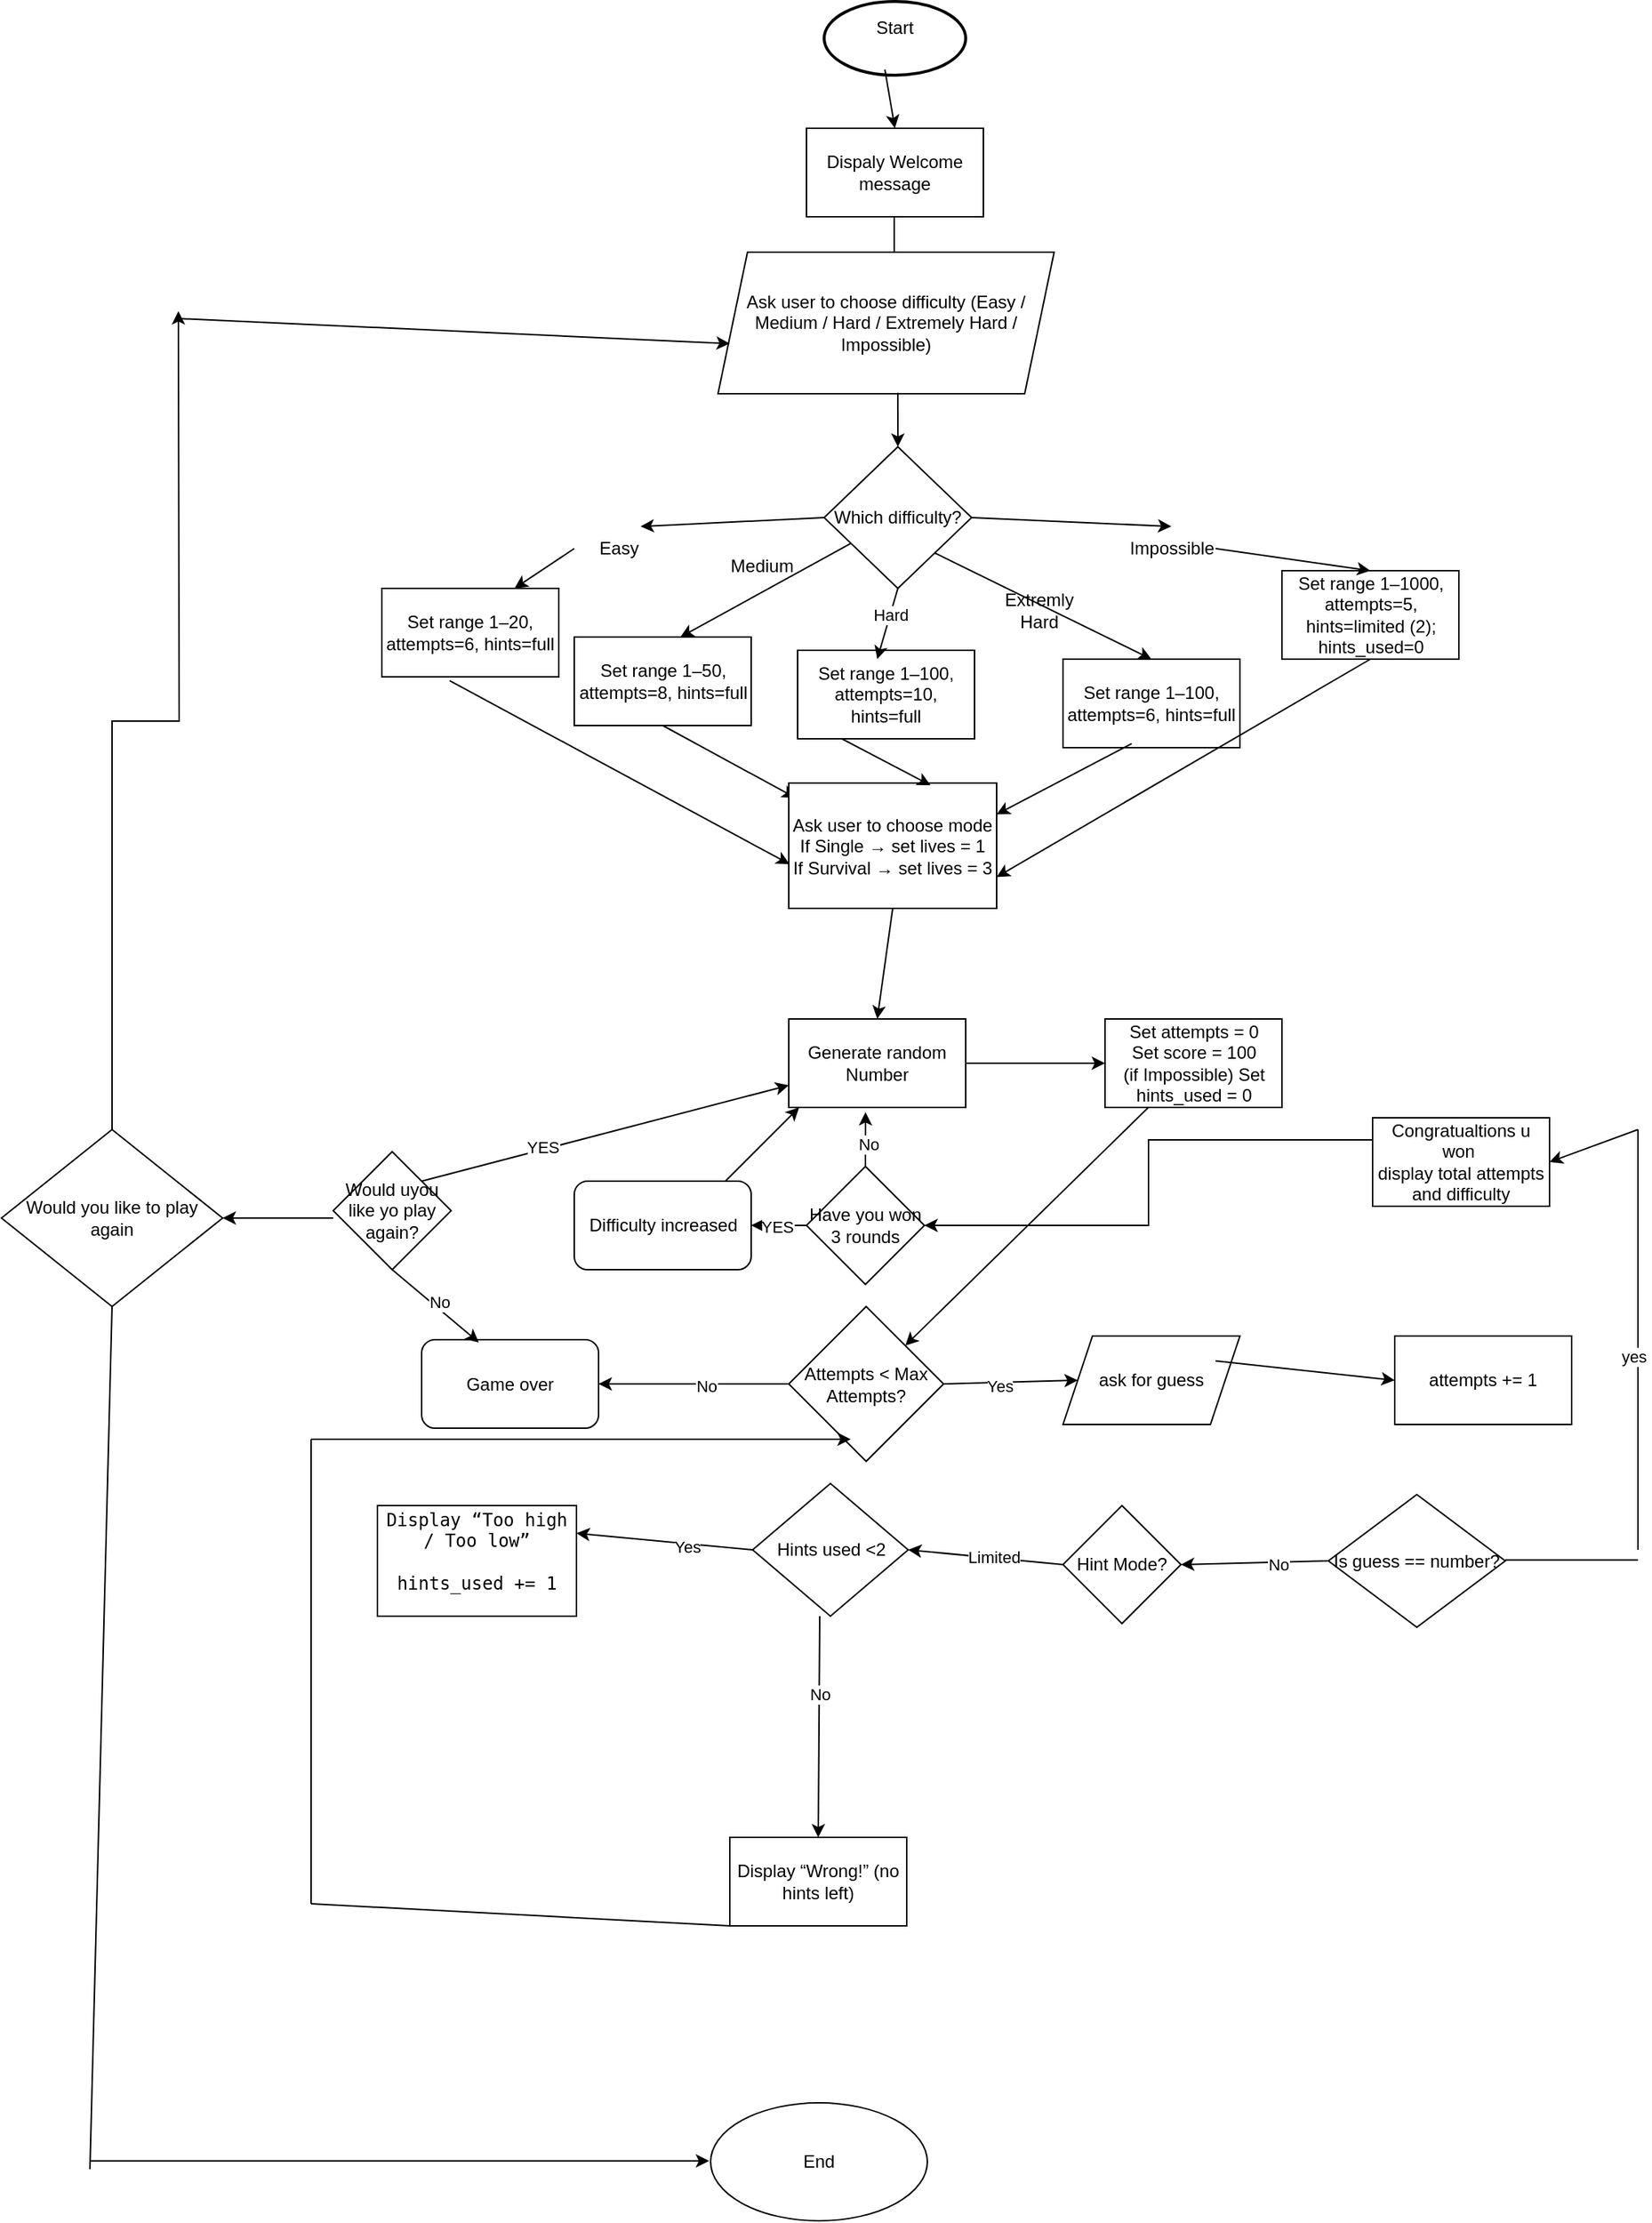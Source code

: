 <mxfile version="28.2.8">
  <diagram name="Page-1" id="z2xFmhD7uW4ENCWjaL6I">
    <mxGraphModel dx="2431" dy="1338" grid="1" gridSize="15" guides="1" tooltips="1" connect="1" arrows="0" fold="1" page="1" pageScale="1" pageWidth="1169" pageHeight="1654" background="none" math="0" shadow="0">
      <root>
        <mxCell id="0" />
        <mxCell id="1" parent="0" />
        <mxCell id="20PbvOSb4WszcqTR9dUZ-42" value="" style="group" parent="1" vertex="1" connectable="0">
          <mxGeometry x="240" y="30" width="840" height="922" as="geometry" />
        </mxCell>
        <mxCell id="20PbvOSb4WszcqTR9dUZ-1" value="Start&lt;div&gt;&lt;br&gt;&lt;/div&gt;" style="strokeWidth=2;html=1;shape=mxgraph.flowchart.start_2;whiteSpace=wrap;labelBackgroundColor=none;" parent="20PbvOSb4WszcqTR9dUZ-42" vertex="1">
          <mxGeometry x="348" width="96" height="50" as="geometry" />
        </mxCell>
        <mxCell id="20PbvOSb4WszcqTR9dUZ-2" value="Dispaly Welcome message" style="rounded=0;whiteSpace=wrap;html=1;" parent="20PbvOSb4WszcqTR9dUZ-42" vertex="1">
          <mxGeometry x="336" y="86" width="120" height="60" as="geometry" />
        </mxCell>
        <mxCell id="20PbvOSb4WszcqTR9dUZ-3" value="" style="endArrow=classic;html=1;rounded=0;entryX=0.5;entryY=0;entryDx=0;entryDy=0;exitX=0.429;exitY=0.924;exitDx=0;exitDy=0;exitPerimeter=0;" parent="20PbvOSb4WszcqTR9dUZ-42" source="20PbvOSb4WszcqTR9dUZ-1" target="20PbvOSb4WszcqTR9dUZ-2" edge="1">
          <mxGeometry width="50" height="50" relative="1" as="geometry">
            <mxPoint x="371" y="100" as="sourcePoint" />
            <mxPoint x="421" y="50" as="targetPoint" />
          </mxGeometry>
        </mxCell>
        <mxCell id="20PbvOSb4WszcqTR9dUZ-4" value="" style="endArrow=classic;html=1;rounded=0;" parent="20PbvOSb4WszcqTR9dUZ-42" edge="1">
          <mxGeometry width="50" height="50" relative="1" as="geometry">
            <mxPoint x="395.5" y="158" as="sourcePoint" />
            <mxPoint x="395.5" y="194" as="targetPoint" />
            <Array as="points">
              <mxPoint x="395.5" y="146" />
            </Array>
          </mxGeometry>
        </mxCell>
        <mxCell id="20PbvOSb4WszcqTR9dUZ-5" value="Ask user to choose difficulty (Easy / Medium / Hard / Extremely Hard / Impossible)" style="shape=parallelogram;perimeter=parallelogramPerimeter;whiteSpace=wrap;html=1;fixedSize=1;" parent="20PbvOSb4WszcqTR9dUZ-42" vertex="1">
          <mxGeometry x="276" y="170" width="228" height="96" as="geometry" />
        </mxCell>
        <mxCell id="20PbvOSb4WszcqTR9dUZ-6" value="Which difficulty?" style="rhombus;whiteSpace=wrap;html=1;" parent="20PbvOSb4WszcqTR9dUZ-42" vertex="1">
          <mxGeometry x="348" y="302" width="100" height="96" as="geometry" />
        </mxCell>
        <mxCell id="20PbvOSb4WszcqTR9dUZ-8" value="Set range 1–20, attempts=6, hints=full" style="rounded=0;whiteSpace=wrap;html=1;" parent="20PbvOSb4WszcqTR9dUZ-42" vertex="1">
          <mxGeometry x="48" y="398" width="120" height="60" as="geometry" />
        </mxCell>
        <mxCell id="20PbvOSb4WszcqTR9dUZ-9" value="Set range 1–50, attempts=8, hints=full" style="rounded=0;whiteSpace=wrap;html=1;" parent="20PbvOSb4WszcqTR9dUZ-42" vertex="1">
          <mxGeometry x="178.5" y="431" width="120" height="60" as="geometry" />
        </mxCell>
        <mxCell id="20PbvOSb4WszcqTR9dUZ-10" value="Set range 1–100, attempts=6, hints=full" style="rounded=0;whiteSpace=wrap;html=1;" parent="20PbvOSb4WszcqTR9dUZ-42" vertex="1">
          <mxGeometry x="510" y="446" width="120" height="60" as="geometry" />
        </mxCell>
        <mxCell id="20PbvOSb4WszcqTR9dUZ-12" value="Set range 1–1000, attempts=5, hints=limited (2); hints_used=0" style="rounded=0;whiteSpace=wrap;html=1;" parent="20PbvOSb4WszcqTR9dUZ-42" vertex="1">
          <mxGeometry x="658.5" y="386" width="120" height="60" as="geometry" />
        </mxCell>
        <mxCell id="20PbvOSb4WszcqTR9dUZ-13" value="" style="endArrow=classic;html=1;rounded=0;exitX=0;exitY=0.5;exitDx=0;exitDy=0;entryX=0.75;entryY=0;entryDx=0;entryDy=0;" parent="20PbvOSb4WszcqTR9dUZ-42" source="20PbvOSb4WszcqTR9dUZ-25" target="20PbvOSb4WszcqTR9dUZ-8" edge="1">
          <mxGeometry width="50" height="50" relative="1" as="geometry">
            <mxPoint x="144" y="448" as="sourcePoint" />
            <mxPoint x="194" y="398" as="targetPoint" />
          </mxGeometry>
        </mxCell>
        <mxCell id="20PbvOSb4WszcqTR9dUZ-14" value="" style="endArrow=classic;html=1;rounded=0;entryX=0.6;entryY=0;entryDx=0;entryDy=0;entryPerimeter=0;" parent="20PbvOSb4WszcqTR9dUZ-42" source="20PbvOSb4WszcqTR9dUZ-6" target="20PbvOSb4WszcqTR9dUZ-9" edge="1">
          <mxGeometry width="50" height="50" relative="1" as="geometry">
            <mxPoint x="288" y="484" as="sourcePoint" />
            <mxPoint x="338" y="434" as="targetPoint" />
          </mxGeometry>
        </mxCell>
        <mxCell id="20PbvOSb4WszcqTR9dUZ-15" value="" style="endArrow=classic;html=1;rounded=0;entryX=0.5;entryY=0;entryDx=0;entryDy=0;exitX=1;exitY=1;exitDx=0;exitDy=0;" parent="20PbvOSb4WszcqTR9dUZ-42" source="20PbvOSb4WszcqTR9dUZ-6" target="20PbvOSb4WszcqTR9dUZ-10" edge="1">
          <mxGeometry width="50" height="50" relative="1" as="geometry">
            <mxPoint x="432" y="472" as="sourcePoint" />
            <mxPoint x="482" y="422" as="targetPoint" />
          </mxGeometry>
        </mxCell>
        <mxCell id="20PbvOSb4WszcqTR9dUZ-16" value="" style="endArrow=classic;html=1;rounded=0;exitX=1;exitY=0.5;exitDx=0;exitDy=0;entryX=0.5;entryY=0;entryDx=0;entryDy=0;" parent="20PbvOSb4WszcqTR9dUZ-42" source="20PbvOSb4WszcqTR9dUZ-32" target="20PbvOSb4WszcqTR9dUZ-12" edge="1">
          <mxGeometry width="50" height="50" relative="1" as="geometry">
            <mxPoint x="576" y="436" as="sourcePoint" />
            <mxPoint x="626" y="386" as="targetPoint" />
          </mxGeometry>
        </mxCell>
        <mxCell id="20PbvOSb4WszcqTR9dUZ-17" value="Set range 1–100, attempts=10, hints=full" style="rounded=0;whiteSpace=wrap;html=1;" parent="20PbvOSb4WszcqTR9dUZ-42" vertex="1">
          <mxGeometry x="330" y="440" width="120" height="60" as="geometry" />
        </mxCell>
        <mxCell id="20PbvOSb4WszcqTR9dUZ-19" value="Generate random Number" style="rounded=0;whiteSpace=wrap;html=1;" parent="20PbvOSb4WszcqTR9dUZ-42" vertex="1">
          <mxGeometry x="324" y="690" width="120" height="60" as="geometry" />
        </mxCell>
        <mxCell id="20PbvOSb4WszcqTR9dUZ-20" value="" style="endArrow=classic;html=1;rounded=0;exitX=0.383;exitY=1.043;exitDx=0;exitDy=0;exitPerimeter=0;" parent="20PbvOSb4WszcqTR9dUZ-42" source="20PbvOSb4WszcqTR9dUZ-8" edge="1">
          <mxGeometry width="50" height="50" relative="1" as="geometry">
            <mxPoint x="96" y="640" as="sourcePoint" />
            <mxPoint x="324.5" y="585" as="targetPoint" />
          </mxGeometry>
        </mxCell>
        <mxCell id="20PbvOSb4WszcqTR9dUZ-21" value="" style="endArrow=classic;html=1;rounded=0;exitX=0.5;exitY=1;exitDx=0;exitDy=0;" parent="20PbvOSb4WszcqTR9dUZ-42" source="20PbvOSb4WszcqTR9dUZ-9" edge="1">
          <mxGeometry width="50" height="50" relative="1" as="geometry">
            <mxPoint x="240" y="628" as="sourcePoint" />
            <mxPoint x="328.5" y="540" as="targetPoint" />
          </mxGeometry>
        </mxCell>
        <mxCell id="20PbvOSb4WszcqTR9dUZ-26" value="Medium" style="text;html=1;whiteSpace=wrap;strokeColor=none;fillColor=none;align=center;verticalAlign=middle;rounded=0;" parent="20PbvOSb4WszcqTR9dUZ-42" vertex="1">
          <mxGeometry x="276" y="368" width="60" height="30" as="geometry" />
        </mxCell>
        <mxCell id="20PbvOSb4WszcqTR9dUZ-31" value="Extremly Hard" style="text;html=1;whiteSpace=wrap;strokeColor=none;fillColor=none;align=center;verticalAlign=middle;rounded=0;" parent="20PbvOSb4WszcqTR9dUZ-42" vertex="1">
          <mxGeometry x="463.5" y="398" width="60" height="30" as="geometry" />
        </mxCell>
        <mxCell id="20PbvOSb4WszcqTR9dUZ-33" value="" style="endArrow=classic;html=1;rounded=0;entryX=0.5;entryY=0;entryDx=0;entryDy=0;exitX=0.5;exitY=1;exitDx=0;exitDy=0;" parent="20PbvOSb4WszcqTR9dUZ-42" source="20PbvOSb4WszcqTR9dUZ-6" edge="1">
          <mxGeometry width="50" height="50" relative="1" as="geometry">
            <mxPoint x="394" y="446" as="sourcePoint" />
            <mxPoint x="384" y="446.0" as="targetPoint" />
          </mxGeometry>
        </mxCell>
        <mxCell id="Xncjs6g00w5Flhml67RI-8" value="Hard" style="edgeLabel;html=1;align=center;verticalAlign=middle;resizable=0;points=[];" vertex="1" connectable="0" parent="20PbvOSb4WszcqTR9dUZ-33">
          <mxGeometry x="-0.245" relative="1" as="geometry">
            <mxPoint as="offset" />
          </mxGeometry>
        </mxCell>
        <mxCell id="20PbvOSb4WszcqTR9dUZ-37" value="" style="endArrow=classic;html=1;rounded=0;entryX=0.5;entryY=0;entryDx=0;entryDy=0;exitX=0.535;exitY=0.994;exitDx=0;exitDy=0;exitPerimeter=0;" parent="20PbvOSb4WszcqTR9dUZ-42" source="20PbvOSb4WszcqTR9dUZ-5" target="20PbvOSb4WszcqTR9dUZ-6" edge="1">
          <mxGeometry width="50" height="50" relative="1" as="geometry">
            <mxPoint x="366" y="295" as="sourcePoint" />
            <mxPoint x="416" y="245" as="targetPoint" />
          </mxGeometry>
        </mxCell>
        <mxCell id="20PbvOSb4WszcqTR9dUZ-39" value="" style="endArrow=classic;html=1;rounded=0;entryX=0;entryY=0.5;entryDx=0;entryDy=0;exitX=1;exitY=0.5;exitDx=0;exitDy=0;" parent="20PbvOSb4WszcqTR9dUZ-42" target="20PbvOSb4WszcqTR9dUZ-38" edge="1" source="20PbvOSb4WszcqTR9dUZ-19">
          <mxGeometry width="50" height="50" relative="1" as="geometry">
            <mxPoint x="384" y="735" as="sourcePoint" />
            <mxPoint x="383.5" y="705" as="targetPoint" />
          </mxGeometry>
        </mxCell>
        <mxCell id="20PbvOSb4WszcqTR9dUZ-40" value="Attempts &amp;lt; Max Attempts?" style="rhombus;whiteSpace=wrap;html=1;" parent="20PbvOSb4WszcqTR9dUZ-42" vertex="1">
          <mxGeometry x="324" y="885" width="105" height="105" as="geometry" />
        </mxCell>
        <mxCell id="20PbvOSb4WszcqTR9dUZ-41" value="" style="endArrow=classic;html=1;rounded=0;" parent="20PbvOSb4WszcqTR9dUZ-42" target="20PbvOSb4WszcqTR9dUZ-40" edge="1" source="20PbvOSb4WszcqTR9dUZ-38">
          <mxGeometry width="50" height="50" relative="1" as="geometry">
            <mxPoint x="383.5" y="770" as="sourcePoint" />
            <mxPoint x="384" y="815" as="targetPoint" />
          </mxGeometry>
        </mxCell>
        <mxCell id="20PbvOSb4WszcqTR9dUZ-43" value="" style="endArrow=classic;html=1;rounded=0;exitX=0;exitY=0.5;exitDx=0;exitDy=0;entryX=1;entryY=0.5;entryDx=0;entryDy=0;" parent="20PbvOSb4WszcqTR9dUZ-42" source="20PbvOSb4WszcqTR9dUZ-40" edge="1" target="20PbvOSb4WszcqTR9dUZ-49">
          <mxGeometry width="50" height="50" relative="1" as="geometry">
            <mxPoint x="309" y="967.5" as="sourcePoint" />
            <mxPoint x="210" y="900" as="targetPoint" />
          </mxGeometry>
        </mxCell>
        <mxCell id="20PbvOSb4WszcqTR9dUZ-46" value="No" style="edgeLabel;html=1;align=center;verticalAlign=middle;resizable=0;points=[];" parent="20PbvOSb4WszcqTR9dUZ-43" vertex="1" connectable="0">
          <mxGeometry x="-0.131" y="1" relative="1" as="geometry">
            <mxPoint as="offset" />
          </mxGeometry>
        </mxCell>
        <mxCell id="20PbvOSb4WszcqTR9dUZ-44" value="" style="endArrow=classic;html=1;rounded=0;entryX=0;entryY=0.5;entryDx=0;entryDy=0;exitX=1;exitY=0.5;exitDx=0;exitDy=0;" parent="20PbvOSb4WszcqTR9dUZ-42" source="20PbvOSb4WszcqTR9dUZ-40" edge="1" target="20PbvOSb4WszcqTR9dUZ-56">
          <mxGeometry width="50" height="50" relative="1" as="geometry">
            <mxPoint x="435" y="938" as="sourcePoint" />
            <mxPoint x="504" y="870" as="targetPoint" />
          </mxGeometry>
        </mxCell>
        <mxCell id="20PbvOSb4WszcqTR9dUZ-45" value="Yes" style="edgeLabel;html=1;align=center;verticalAlign=middle;resizable=0;points=[];" parent="20PbvOSb4WszcqTR9dUZ-44" vertex="1" connectable="0">
          <mxGeometry x="-0.16" y="-2" relative="1" as="geometry">
            <mxPoint as="offset" />
          </mxGeometry>
        </mxCell>
        <mxCell id="20PbvOSb4WszcqTR9dUZ-49" value="Game over" style="rounded=1;whiteSpace=wrap;html=1;" parent="20PbvOSb4WszcqTR9dUZ-42" vertex="1">
          <mxGeometry x="75" y="907.5" width="120" height="60" as="geometry" />
        </mxCell>
        <mxCell id="20PbvOSb4WszcqTR9dUZ-56" value="ask for guess" style="shape=parallelogram;perimeter=parallelogramPerimeter;whiteSpace=wrap;html=1;fixedSize=1;" parent="20PbvOSb4WszcqTR9dUZ-42" vertex="1">
          <mxGeometry x="510" y="905" width="120" height="60" as="geometry" />
        </mxCell>
        <mxCell id="20PbvOSb4WszcqTR9dUZ-57" value="attempts += 1" style="rounded=0;whiteSpace=wrap;html=1;" parent="20PbvOSb4WszcqTR9dUZ-42" vertex="1">
          <mxGeometry x="735" y="905" width="120" height="60" as="geometry" />
        </mxCell>
        <mxCell id="Xncjs6g00w5Flhml67RI-36" style="edgeStyle=orthogonalEdgeStyle;rounded=0;orthogonalLoop=1;jettySize=auto;html=1;exitX=0;exitY=0.25;exitDx=0;exitDy=0;entryX=1;entryY=0.5;entryDx=0;entryDy=0;" edge="1" parent="20PbvOSb4WszcqTR9dUZ-42" source="20PbvOSb4WszcqTR9dUZ-67" target="Xncjs6g00w5Flhml67RI-27">
          <mxGeometry relative="1" as="geometry" />
        </mxCell>
        <mxCell id="20PbvOSb4WszcqTR9dUZ-67" value="Congratualtions u won&amp;nbsp;&lt;br&gt;display total attempts and difficulty" style="rounded=0;whiteSpace=wrap;html=1;" parent="20PbvOSb4WszcqTR9dUZ-42" vertex="1">
          <mxGeometry x="720" y="757" width="120" height="60" as="geometry" />
        </mxCell>
        <mxCell id="Xncjs6g00w5Flhml67RI-1" value="&lt;div&gt;Ask user to choose mode&lt;/div&gt;&lt;div&gt;If Single → set lives = 1&lt;/div&gt;&lt;div&gt;If Survival → set lives = 3&lt;/div&gt;" style="rounded=0;whiteSpace=wrap;html=1;" vertex="1" parent="20PbvOSb4WszcqTR9dUZ-42">
          <mxGeometry x="324" y="530" width="141" height="85" as="geometry" />
        </mxCell>
        <mxCell id="Xncjs6g00w5Flhml67RI-2" value="" style="endArrow=classic;html=1;rounded=0;exitX=1;exitY=0.5;exitDx=0;exitDy=0;entryX=0.5;entryY=0;entryDx=0;entryDy=0;" edge="1" parent="20PbvOSb4WszcqTR9dUZ-42" source="20PbvOSb4WszcqTR9dUZ-6" target="20PbvOSb4WszcqTR9dUZ-32">
          <mxGeometry width="50" height="50" relative="1" as="geometry">
            <mxPoint x="674.5" y="360" as="sourcePoint" />
            <mxPoint x="945.5" y="396" as="targetPoint" />
          </mxGeometry>
        </mxCell>
        <mxCell id="20PbvOSb4WszcqTR9dUZ-32" value="Impossible" style="text;html=1;whiteSpace=wrap;strokeColor=none;fillColor=none;align=center;verticalAlign=middle;rounded=0;" parent="20PbvOSb4WszcqTR9dUZ-42" vertex="1">
          <mxGeometry x="553.5" y="356" width="60" height="30" as="geometry" />
        </mxCell>
        <mxCell id="Xncjs6g00w5Flhml67RI-7" value="" style="endArrow=classic;html=1;rounded=0;exitX=0;exitY=0.5;exitDx=0;exitDy=0;entryX=0.75;entryY=0;entryDx=0;entryDy=0;" edge="1" parent="20PbvOSb4WszcqTR9dUZ-42" source="20PbvOSb4WszcqTR9dUZ-6" target="20PbvOSb4WszcqTR9dUZ-25">
          <mxGeometry width="50" height="50" relative="1" as="geometry">
            <mxPoint x="574.5" y="350" as="sourcePoint" />
            <mxPoint x="364.5" y="398" as="targetPoint" />
          </mxGeometry>
        </mxCell>
        <mxCell id="20PbvOSb4WszcqTR9dUZ-25" value="Easy" style="text;html=1;whiteSpace=wrap;strokeColor=none;fillColor=none;align=center;verticalAlign=middle;rounded=0;" parent="20PbvOSb4WszcqTR9dUZ-42" vertex="1">
          <mxGeometry x="178.5" y="356" width="60" height="30" as="geometry" />
        </mxCell>
        <mxCell id="Xncjs6g00w5Flhml67RI-11" value="" style="endArrow=classic;html=1;rounded=0;entryX=0.682;entryY=0.018;entryDx=0;entryDy=0;entryPerimeter=0;exitX=0.25;exitY=1;exitDx=0;exitDy=0;" edge="1" parent="20PbvOSb4WszcqTR9dUZ-42" source="20PbvOSb4WszcqTR9dUZ-17" target="Xncjs6g00w5Flhml67RI-1">
          <mxGeometry width="50" height="50" relative="1" as="geometry">
            <mxPoint x="357.5" y="530" as="sourcePoint" />
            <mxPoint x="407.5" y="480" as="targetPoint" />
          </mxGeometry>
        </mxCell>
        <mxCell id="Xncjs6g00w5Flhml67RI-12" value="" style="endArrow=classic;html=1;rounded=0;exitX=0.388;exitY=0.955;exitDx=0;exitDy=0;exitPerimeter=0;entryX=1;entryY=0.25;entryDx=0;entryDy=0;" edge="1" parent="20PbvOSb4WszcqTR9dUZ-42" source="20PbvOSb4WszcqTR9dUZ-10" target="Xncjs6g00w5Flhml67RI-1">
          <mxGeometry width="50" height="50" relative="1" as="geometry">
            <mxPoint x="583.5" y="590" as="sourcePoint" />
            <mxPoint x="633.5" y="540" as="targetPoint" />
          </mxGeometry>
        </mxCell>
        <mxCell id="Xncjs6g00w5Flhml67RI-13" value="" style="endArrow=classic;html=1;rounded=0;exitX=0.5;exitY=1;exitDx=0;exitDy=0;entryX=1;entryY=0.75;entryDx=0;entryDy=0;" edge="1" parent="20PbvOSb4WszcqTR9dUZ-42" source="20PbvOSb4WszcqTR9dUZ-12" target="Xncjs6g00w5Flhml67RI-1">
          <mxGeometry width="50" height="50" relative="1" as="geometry">
            <mxPoint x="658.5" y="575" as="sourcePoint" />
            <mxPoint x="708.5" y="525" as="targetPoint" />
          </mxGeometry>
        </mxCell>
        <mxCell id="Xncjs6g00w5Flhml67RI-14" value="" style="endArrow=classic;html=1;rounded=0;exitX=0.5;exitY=1;exitDx=0;exitDy=0;entryX=0.5;entryY=0;entryDx=0;entryDy=0;" edge="1" parent="20PbvOSb4WszcqTR9dUZ-42" source="Xncjs6g00w5Flhml67RI-1" target="20PbvOSb4WszcqTR9dUZ-19">
          <mxGeometry width="50" height="50" relative="1" as="geometry">
            <mxPoint x="450" y="680" as="sourcePoint" />
            <mxPoint x="540" y="645" as="targetPoint" />
          </mxGeometry>
        </mxCell>
        <mxCell id="Xncjs6g00w5Flhml67RI-15" value="Would uyou like yo play again?" style="rhombus;whiteSpace=wrap;html=1;" vertex="1" parent="20PbvOSb4WszcqTR9dUZ-42">
          <mxGeometry x="15" y="780" width="80" height="80" as="geometry" />
        </mxCell>
        <mxCell id="Xncjs6g00w5Flhml67RI-16" value="" style="endArrow=classic;html=1;rounded=0;entryX=0;entryY=0.75;entryDx=0;entryDy=0;exitX=1;exitY=0;exitDx=0;exitDy=0;" edge="1" parent="20PbvOSb4WszcqTR9dUZ-42" source="Xncjs6g00w5Flhml67RI-15" target="20PbvOSb4WszcqTR9dUZ-19">
          <mxGeometry width="50" height="50" relative="1" as="geometry">
            <mxPoint x="225" y="695" as="sourcePoint" />
            <mxPoint x="275" y="645" as="targetPoint" />
          </mxGeometry>
        </mxCell>
        <mxCell id="Xncjs6g00w5Flhml67RI-17" value="YES" style="edgeLabel;html=1;align=center;verticalAlign=middle;resizable=0;points=[];" vertex="1" connectable="0" parent="Xncjs6g00w5Flhml67RI-16">
          <mxGeometry x="-0.343" y="2" relative="1" as="geometry">
            <mxPoint as="offset" />
          </mxGeometry>
        </mxCell>
        <mxCell id="Xncjs6g00w5Flhml67RI-19" value="" style="endArrow=classic;html=1;rounded=0;exitX=0.5;exitY=1;exitDx=0;exitDy=0;entryX=0.323;entryY=0.031;entryDx=0;entryDy=0;entryPerimeter=0;" edge="1" parent="20PbvOSb4WszcqTR9dUZ-42" source="Xncjs6g00w5Flhml67RI-15" target="20PbvOSb4WszcqTR9dUZ-49">
          <mxGeometry width="50" height="50" relative="1" as="geometry">
            <mxPoint x="27.27" y="764.44" as="sourcePoint" />
            <mxPoint x="-75.0" y="845.64" as="targetPoint" />
          </mxGeometry>
        </mxCell>
        <mxCell id="Xncjs6g00w5Flhml67RI-20" value="No" style="edgeLabel;html=1;align=center;verticalAlign=middle;resizable=0;points=[];" vertex="1" connectable="0" parent="Xncjs6g00w5Flhml67RI-19">
          <mxGeometry x="-0.018" y="3" relative="1" as="geometry">
            <mxPoint x="1" as="offset" />
          </mxGeometry>
        </mxCell>
        <mxCell id="20PbvOSb4WszcqTR9dUZ-38" value="Set attempts = 0&#xa;Set score = 100&#xa;(if Impossible) Set hints_used = 0" style="rounded=0;whiteSpace=wrap;html=1;" parent="20PbvOSb4WszcqTR9dUZ-42" vertex="1">
          <mxGeometry x="538.5" y="690" width="120" height="60" as="geometry" />
        </mxCell>
        <mxCell id="Xncjs6g00w5Flhml67RI-27" value="Have you won 3 rounds" style="rhombus;whiteSpace=wrap;html=1;" vertex="1" parent="20PbvOSb4WszcqTR9dUZ-42">
          <mxGeometry x="336" y="790" width="80" height="80" as="geometry" />
        </mxCell>
        <mxCell id="Xncjs6g00w5Flhml67RI-28" value="" style="endArrow=classic;html=1;rounded=0;exitX=0;exitY=0.5;exitDx=0;exitDy=0;entryX=1;entryY=0.5;entryDx=0;entryDy=0;" edge="1" parent="20PbvOSb4WszcqTR9dUZ-42" source="Xncjs6g00w5Flhml67RI-27" target="Xncjs6g00w5Flhml67RI-29">
          <mxGeometry width="50" height="50" relative="1" as="geometry">
            <mxPoint x="150" y="860" as="sourcePoint" />
            <mxPoint x="300" y="820" as="targetPoint" />
          </mxGeometry>
        </mxCell>
        <mxCell id="Xncjs6g00w5Flhml67RI-33" value="YES" style="edgeLabel;html=1;align=center;verticalAlign=middle;resizable=0;points=[];" vertex="1" connectable="0" parent="Xncjs6g00w5Flhml67RI-28">
          <mxGeometry x="0.064" y="1" relative="1" as="geometry">
            <mxPoint as="offset" />
          </mxGeometry>
        </mxCell>
        <mxCell id="Xncjs6g00w5Flhml67RI-29" value="Difficulty increased" style="rounded=1;whiteSpace=wrap;html=1;" vertex="1" parent="20PbvOSb4WszcqTR9dUZ-42">
          <mxGeometry x="178.5" y="800" width="120" height="60" as="geometry" />
        </mxCell>
        <mxCell id="Xncjs6g00w5Flhml67RI-30" value="" style="endArrow=classic;html=1;rounded=0;exitX=0.5;exitY=0;exitDx=0;exitDy=0;entryX=0.434;entryY=1.053;entryDx=0;entryDy=0;entryPerimeter=0;" edge="1" parent="20PbvOSb4WszcqTR9dUZ-42" source="Xncjs6g00w5Flhml67RI-27" target="20PbvOSb4WszcqTR9dUZ-19">
          <mxGeometry width="50" height="50" relative="1" as="geometry">
            <mxPoint x="390" y="800" as="sourcePoint" />
            <mxPoint x="440" y="750" as="targetPoint" />
          </mxGeometry>
        </mxCell>
        <mxCell id="Xncjs6g00w5Flhml67RI-31" value="No" style="edgeLabel;html=1;align=center;verticalAlign=middle;resizable=0;points=[];" vertex="1" connectable="0" parent="Xncjs6g00w5Flhml67RI-30">
          <mxGeometry x="-0.15" y="-2" relative="1" as="geometry">
            <mxPoint as="offset" />
          </mxGeometry>
        </mxCell>
        <mxCell id="Xncjs6g00w5Flhml67RI-35" value="" style="endArrow=classic;html=1;rounded=0;" edge="1" parent="20PbvOSb4WszcqTR9dUZ-42">
          <mxGeometry width="50" height="50" relative="1" as="geometry">
            <mxPoint x="281" y="800" as="sourcePoint" />
            <mxPoint x="331" y="750" as="targetPoint" />
          </mxGeometry>
        </mxCell>
        <mxCell id="20PbvOSb4WszcqTR9dUZ-54" style="edgeStyle=orthogonalEdgeStyle;rounded=0;orthogonalLoop=1;jettySize=auto;html=1;exitX=0.5;exitY=0;exitDx=0;exitDy=0;" parent="1" source="20PbvOSb4WszcqTR9dUZ-51" edge="1">
          <mxGeometry relative="1" as="geometry">
            <mxPoint x="150" y="240" as="targetPoint" />
          </mxGeometry>
        </mxCell>
        <mxCell id="20PbvOSb4WszcqTR9dUZ-51" value="Would you like to play again" style="rhombus;whiteSpace=wrap;html=1;" parent="1" vertex="1">
          <mxGeometry x="30" y="795" width="150" height="120" as="geometry" />
        </mxCell>
        <mxCell id="20PbvOSb4WszcqTR9dUZ-55" value="" style="endArrow=classic;html=1;rounded=0;entryX=0.035;entryY=0.646;entryDx=0;entryDy=0;entryPerimeter=0;" parent="1" target="20PbvOSb4WszcqTR9dUZ-5" edge="1">
          <mxGeometry width="50" height="50" relative="1" as="geometry">
            <mxPoint x="150" y="245" as="sourcePoint" />
            <mxPoint x="200" y="195" as="targetPoint" />
          </mxGeometry>
        </mxCell>
        <mxCell id="20PbvOSb4WszcqTR9dUZ-59" value="Is guess == number?" style="rhombus;whiteSpace=wrap;html=1;" parent="1" vertex="1">
          <mxGeometry x="930" y="1042.5" width="120" height="90" as="geometry" />
        </mxCell>
        <mxCell id="20PbvOSb4WszcqTR9dUZ-62" value="" style="endArrow=none;html=1;rounded=0;" parent="1" edge="1">
          <mxGeometry width="50" height="50" relative="1" as="geometry">
            <mxPoint x="1140" y="1080" as="sourcePoint" />
            <mxPoint x="1140" y="795" as="targetPoint" />
          </mxGeometry>
        </mxCell>
        <mxCell id="20PbvOSb4WszcqTR9dUZ-66" value="yes" style="edgeLabel;html=1;align=center;verticalAlign=middle;resizable=0;points=[];" parent="20PbvOSb4WszcqTR9dUZ-62" vertex="1" connectable="0">
          <mxGeometry x="-0.076" y="3" relative="1" as="geometry">
            <mxPoint as="offset" />
          </mxGeometry>
        </mxCell>
        <mxCell id="20PbvOSb4WszcqTR9dUZ-65" value="" style="endArrow=none;html=1;rounded=0;" parent="1" edge="1">
          <mxGeometry width="50" height="50" relative="1" as="geometry">
            <mxPoint x="1050" y="1086.91" as="sourcePoint" />
            <mxPoint x="1140" y="1086.91" as="targetPoint" />
          </mxGeometry>
        </mxCell>
        <mxCell id="20PbvOSb4WszcqTR9dUZ-69" value="" style="endArrow=classic;html=1;rounded=0;entryX=1;entryY=0.5;entryDx=0;entryDy=0;" parent="1" target="20PbvOSb4WszcqTR9dUZ-67" edge="1">
          <mxGeometry width="50" height="50" relative="1" as="geometry">
            <mxPoint x="1140" y="795" as="sourcePoint" />
            <mxPoint x="1115" y="765" as="targetPoint" />
          </mxGeometry>
        </mxCell>
        <mxCell id="20PbvOSb4WszcqTR9dUZ-70" value="" style="endArrow=classic;html=1;rounded=0;exitX=0;exitY=0.5;exitDx=0;exitDy=0;entryX=1;entryY=0.5;entryDx=0;entryDy=0;" parent="1" source="20PbvOSb4WszcqTR9dUZ-59" edge="1" target="20PbvOSb4WszcqTR9dUZ-72">
          <mxGeometry width="50" height="50" relative="1" as="geometry">
            <mxPoint x="795" y="1010" as="sourcePoint" />
            <mxPoint x="855" y="1005" as="targetPoint" />
          </mxGeometry>
        </mxCell>
        <mxCell id="20PbvOSb4WszcqTR9dUZ-71" value="No" style="edgeLabel;html=1;align=center;verticalAlign=middle;resizable=0;points=[];" parent="20PbvOSb4WszcqTR9dUZ-70" vertex="1" connectable="0">
          <mxGeometry x="-0.307" y="1" relative="1" as="geometry">
            <mxPoint as="offset" />
          </mxGeometry>
        </mxCell>
        <mxCell id="20PbvOSb4WszcqTR9dUZ-72" value="Hint Mode?" style="rhombus;whiteSpace=wrap;html=1;" parent="1" vertex="1">
          <mxGeometry x="750" y="1050" width="80" height="80" as="geometry" />
        </mxCell>
        <mxCell id="20PbvOSb4WszcqTR9dUZ-73" value="" style="endArrow=classic;html=1;rounded=0;exitX=0;exitY=0.5;exitDx=0;exitDy=0;entryX=1;entryY=0.5;entryDx=0;entryDy=0;" parent="1" source="20PbvOSb4WszcqTR9dUZ-72" edge="1" target="20PbvOSb4WszcqTR9dUZ-75">
          <mxGeometry width="50" height="50" relative="1" as="geometry">
            <mxPoint x="645" y="1040" as="sourcePoint" />
            <mxPoint x="630" y="1080" as="targetPoint" />
          </mxGeometry>
        </mxCell>
        <mxCell id="20PbvOSb4WszcqTR9dUZ-74" value="Limited" style="edgeLabel;html=1;align=center;verticalAlign=middle;resizable=0;points=[];" parent="20PbvOSb4WszcqTR9dUZ-73" vertex="1" connectable="0">
          <mxGeometry x="-0.086" y="-1" relative="1" as="geometry">
            <mxPoint as="offset" />
          </mxGeometry>
        </mxCell>
        <mxCell id="20PbvOSb4WszcqTR9dUZ-75" value="Hints used &amp;lt;2" style="rhombus;whiteSpace=wrap;html=1;" parent="1" vertex="1">
          <mxGeometry x="539.5" y="1035" width="105.5" height="90" as="geometry" />
        </mxCell>
        <mxCell id="20PbvOSb4WszcqTR9dUZ-76" value="" style="endArrow=classic;html=1;rounded=0;exitX=0;exitY=0.5;exitDx=0;exitDy=0;entryX=1;entryY=0.25;entryDx=0;entryDy=0;" parent="1" source="20PbvOSb4WszcqTR9dUZ-75" edge="1" target="20PbvOSb4WszcqTR9dUZ-78">
          <mxGeometry width="50" height="50" relative="1" as="geometry">
            <mxPoint x="420" y="1030" as="sourcePoint" />
            <mxPoint x="450" y="1005" as="targetPoint" />
          </mxGeometry>
        </mxCell>
        <mxCell id="20PbvOSb4WszcqTR9dUZ-77" value="Yes" style="edgeLabel;html=1;align=center;verticalAlign=middle;resizable=0;points=[];" parent="20PbvOSb4WszcqTR9dUZ-76" vertex="1" connectable="0">
          <mxGeometry x="-0.251" y="2" relative="1" as="geometry">
            <mxPoint as="offset" />
          </mxGeometry>
        </mxCell>
        <mxCell id="20PbvOSb4WszcqTR9dUZ-78" value="&#xa;&lt;code data-end=&quot;2105&quot; data-start=&quot;2075&quot;&gt;Display “Too high / Too low”&lt;/code&gt;&lt;br data-end=&quot;2108&quot; data-start=&quot;2105&quot;&gt;&#xa;&lt;code data-end=&quot;2127&quot; data-start=&quot;2110&quot;&gt;hints_used += 1&lt;/code&gt;&#xa;&#xa;" style="rounded=0;whiteSpace=wrap;html=1;" parent="1" vertex="1">
          <mxGeometry x="285" y="1050" width="135" height="75" as="geometry" />
        </mxCell>
        <mxCell id="20PbvOSb4WszcqTR9dUZ-79" value="Display “Wrong!” (no hints left)" style="rounded=0;whiteSpace=wrap;html=1;" parent="1" vertex="1">
          <mxGeometry x="524" y="1275" width="120" height="60" as="geometry" />
        </mxCell>
        <mxCell id="20PbvOSb4WszcqTR9dUZ-80" value="" style="endArrow=classic;html=1;rounded=0;entryX=0.5;entryY=0;entryDx=0;entryDy=0;" parent="1" target="20PbvOSb4WszcqTR9dUZ-79" edge="1">
          <mxGeometry width="50" height="50" relative="1" as="geometry">
            <mxPoint x="585" y="1125" as="sourcePoint" />
            <mxPoint x="590" y="1035" as="targetPoint" />
          </mxGeometry>
        </mxCell>
        <mxCell id="20PbvOSb4WszcqTR9dUZ-81" value="No" style="edgeLabel;html=1;align=center;verticalAlign=middle;resizable=0;points=[];" parent="20PbvOSb4WszcqTR9dUZ-80" vertex="1" connectable="0">
          <mxGeometry x="-0.302" relative="1" as="geometry">
            <mxPoint as="offset" />
          </mxGeometry>
        </mxCell>
        <mxCell id="20PbvOSb4WszcqTR9dUZ-86" value="" style="endArrow=none;html=1;rounded=0;entryX=0;entryY=1;entryDx=0;entryDy=0;" parent="1" target="20PbvOSb4WszcqTR9dUZ-79" edge="1">
          <mxGeometry width="50" height="50" relative="1" as="geometry">
            <mxPoint x="240" y="1320" as="sourcePoint" />
            <mxPoint x="511" y="1335.0" as="targetPoint" />
            <Array as="points" />
          </mxGeometry>
        </mxCell>
        <mxCell id="20PbvOSb4WszcqTR9dUZ-87" value="" style="endArrow=none;html=1;rounded=0;" parent="1" edge="1">
          <mxGeometry width="50" height="50" relative="1" as="geometry">
            <mxPoint x="240" y="1320" as="sourcePoint" />
            <mxPoint x="240" y="1005" as="targetPoint" />
          </mxGeometry>
        </mxCell>
        <mxCell id="20PbvOSb4WszcqTR9dUZ-92" value="" style="endArrow=none;html=1;rounded=0;entryX=0.5;entryY=1;entryDx=0;entryDy=0;" parent="1" target="20PbvOSb4WszcqTR9dUZ-51" edge="1">
          <mxGeometry width="50" height="50" relative="1" as="geometry">
            <mxPoint x="90" y="1500" as="sourcePoint" />
            <mxPoint x="140" y="1020" as="targetPoint" />
          </mxGeometry>
        </mxCell>
        <mxCell id="20PbvOSb4WszcqTR9dUZ-94" value="" style="endArrow=classic;html=1;rounded=0;" parent="1" edge="1">
          <mxGeometry width="50" height="50" relative="1" as="geometry">
            <mxPoint x="90" y="1494.41" as="sourcePoint" />
            <mxPoint x="510" y="1494.41" as="targetPoint" />
          </mxGeometry>
        </mxCell>
        <mxCell id="20PbvOSb4WszcqTR9dUZ-95" value="End" style="ellipse;whiteSpace=wrap;html=1;" parent="1" vertex="1">
          <mxGeometry x="511" y="1455" width="147" height="80" as="geometry" />
        </mxCell>
        <mxCell id="20PbvOSb4WszcqTR9dUZ-88" value="" style="endArrow=classic;html=1;rounded=0;entryX=0.343;entryY=0.838;entryDx=0;entryDy=0;entryPerimeter=0;" parent="1" edge="1">
          <mxGeometry width="50" height="50" relative="1" as="geometry">
            <mxPoint x="240" y="1005.01" as="sourcePoint" />
            <mxPoint x="606.015" y="1005.0" as="targetPoint" />
          </mxGeometry>
        </mxCell>
        <mxCell id="20PbvOSb4WszcqTR9dUZ-58" value="" style="endArrow=classic;html=1;rounded=0;entryX=0;entryY=0.5;entryDx=0;entryDy=0;" parent="1" edge="1" target="20PbvOSb4WszcqTR9dUZ-57">
          <mxGeometry width="50" height="50" relative="1" as="geometry">
            <mxPoint x="853.5" y="951.91" as="sourcePoint" />
            <mxPoint x="943.5" y="951.91" as="targetPoint" />
          </mxGeometry>
        </mxCell>
        <mxCell id="Xncjs6g00w5Flhml67RI-25" value="" style="endArrow=classic;html=1;rounded=0;entryX=1;entryY=0.5;entryDx=0;entryDy=0;" edge="1" parent="1" target="20PbvOSb4WszcqTR9dUZ-51">
          <mxGeometry width="50" height="50" relative="1" as="geometry">
            <mxPoint x="255" y="855" as="sourcePoint" />
            <mxPoint x="240" y="825" as="targetPoint" />
          </mxGeometry>
        </mxCell>
      </root>
    </mxGraphModel>
  </diagram>
</mxfile>
